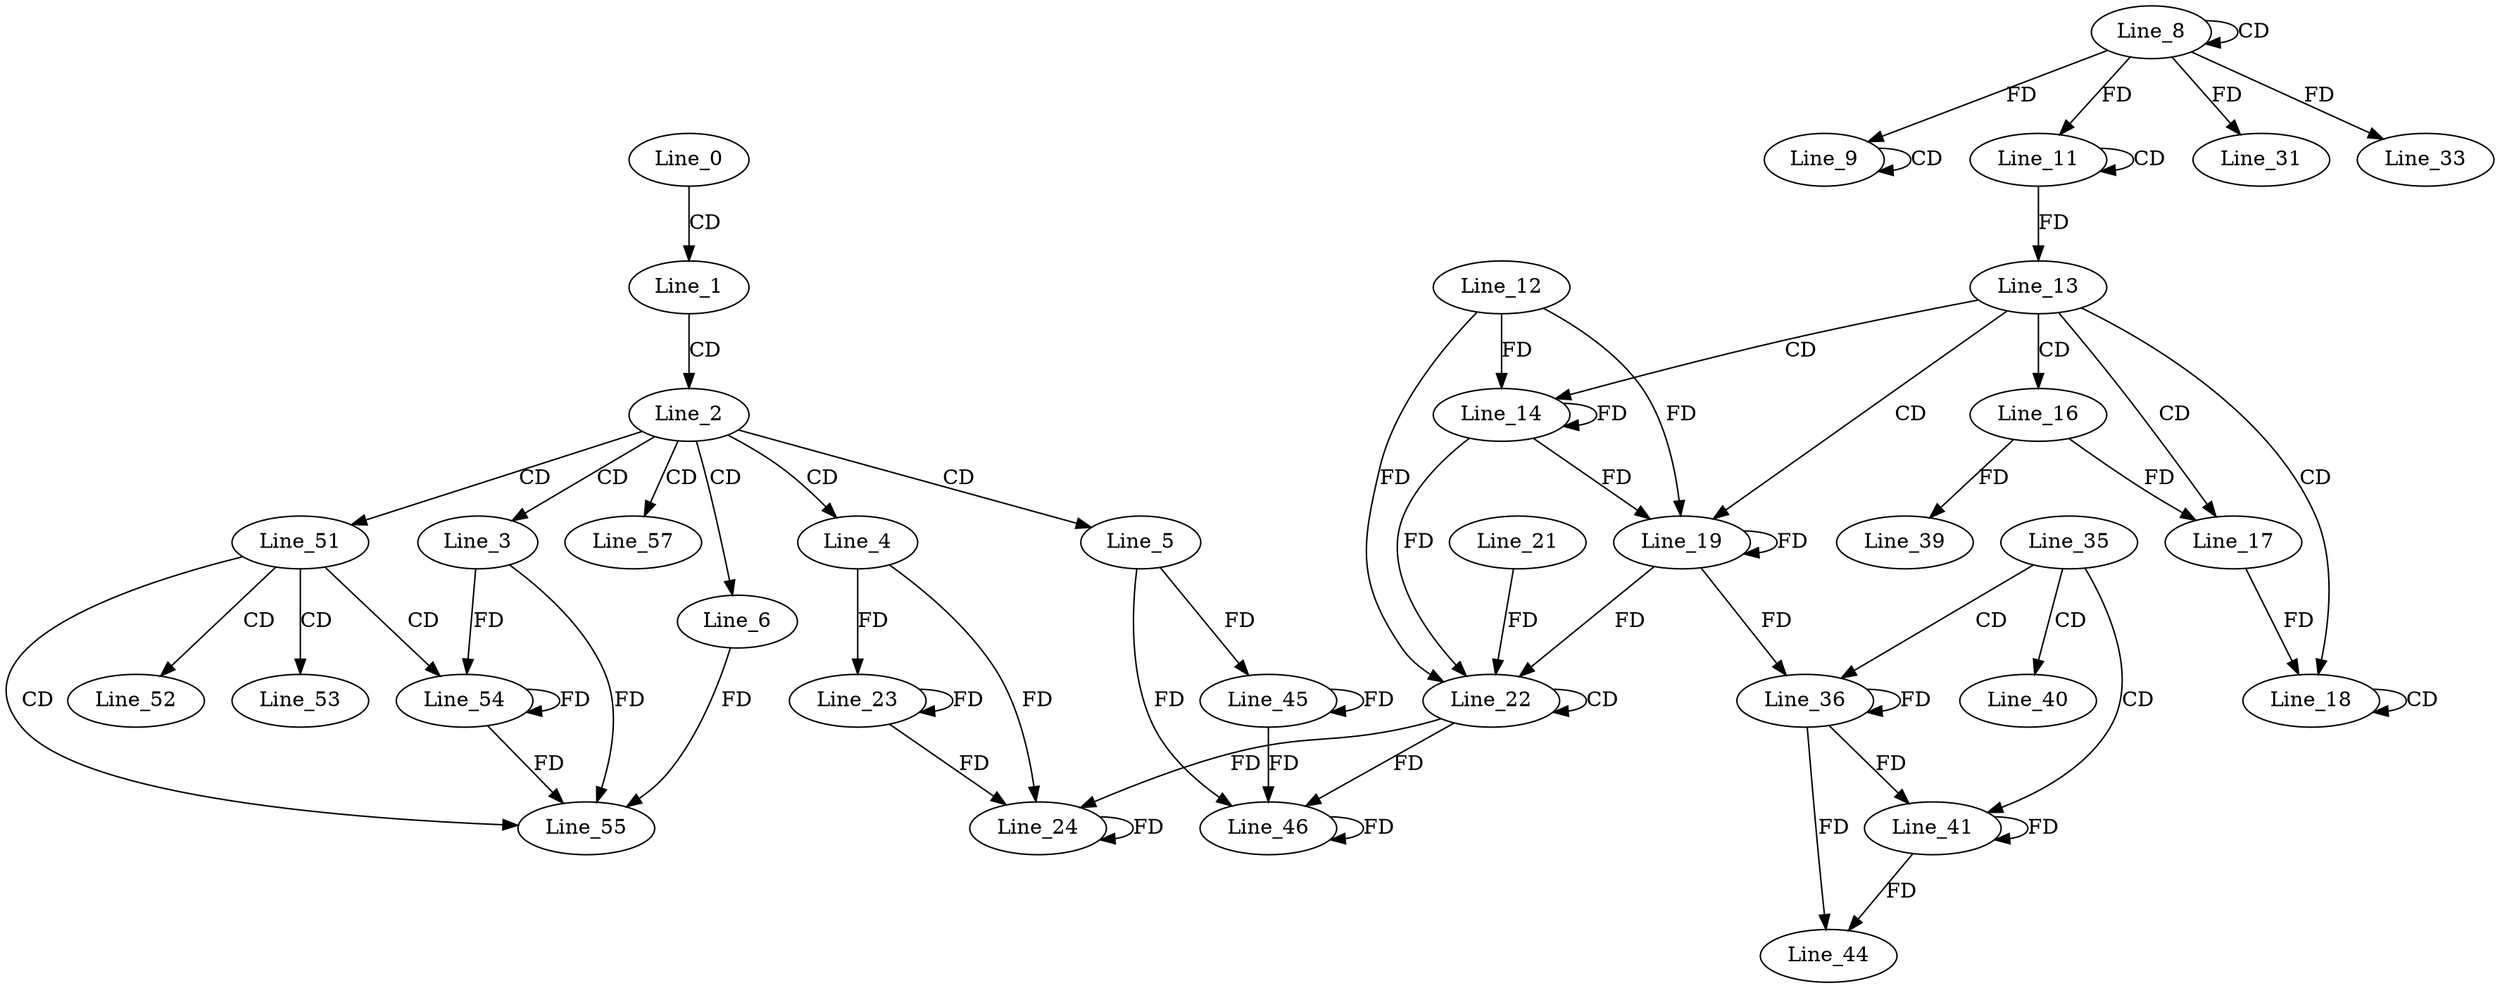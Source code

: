 digraph G {
  Line_0;
  Line_1;
  Line_2;
  Line_3;
  Line_4;
  Line_5;
  Line_6;
  Line_8;
  Line_8;
  Line_9;
  Line_9;
  Line_11;
  Line_11;
  Line_13;
  Line_14;
  Line_12;
  Line_16;
  Line_17;
  Line_17;
  Line_18;
  Line_18;
  Line_19;
  Line_22;
  Line_22;
  Line_21;
  Line_23;
  Line_24;
  Line_24;
  Line_31;
  Line_33;
  Line_35;
  Line_36;
  Line_39;
  Line_40;
  Line_41;
  Line_44;
  Line_45;
  Line_46;
  Line_46;
  Line_51;
  Line_52;
  Line_53;
  Line_54;
  Line_55;
  Line_57;
  Line_0 -> Line_1 [ label="CD" ];
  Line_1 -> Line_2 [ label="CD" ];
  Line_2 -> Line_3 [ label="CD" ];
  Line_2 -> Line_4 [ label="CD" ];
  Line_2 -> Line_5 [ label="CD" ];
  Line_2 -> Line_6 [ label="CD" ];
  Line_8 -> Line_8 [ label="CD" ];
  Line_9 -> Line_9 [ label="CD" ];
  Line_8 -> Line_9 [ label="FD" ];
  Line_11 -> Line_11 [ label="CD" ];
  Line_8 -> Line_11 [ label="FD" ];
  Line_11 -> Line_13 [ label="FD" ];
  Line_13 -> Line_14 [ label="CD" ];
  Line_12 -> Line_14 [ label="FD" ];
  Line_14 -> Line_14 [ label="FD" ];
  Line_13 -> Line_16 [ label="CD" ];
  Line_13 -> Line_17 [ label="CD" ];
  Line_16 -> Line_17 [ label="FD" ];
  Line_13 -> Line_18 [ label="CD" ];
  Line_18 -> Line_18 [ label="CD" ];
  Line_17 -> Line_18 [ label="FD" ];
  Line_13 -> Line_19 [ label="CD" ];
  Line_12 -> Line_19 [ label="FD" ];
  Line_14 -> Line_19 [ label="FD" ];
  Line_19 -> Line_19 [ label="FD" ];
  Line_22 -> Line_22 [ label="CD" ];
  Line_12 -> Line_22 [ label="FD" ];
  Line_14 -> Line_22 [ label="FD" ];
  Line_19 -> Line_22 [ label="FD" ];
  Line_21 -> Line_22 [ label="FD" ];
  Line_4 -> Line_23 [ label="FD" ];
  Line_23 -> Line_23 [ label="FD" ];
  Line_4 -> Line_24 [ label="FD" ];
  Line_23 -> Line_24 [ label="FD" ];
  Line_24 -> Line_24 [ label="FD" ];
  Line_22 -> Line_24 [ label="FD" ];
  Line_8 -> Line_31 [ label="FD" ];
  Line_8 -> Line_33 [ label="FD" ];
  Line_35 -> Line_36 [ label="CD" ];
  Line_19 -> Line_36 [ label="FD" ];
  Line_36 -> Line_36 [ label="FD" ];
  Line_16 -> Line_39 [ label="FD" ];
  Line_35 -> Line_40 [ label="CD" ];
  Line_35 -> Line_41 [ label="CD" ];
  Line_36 -> Line_41 [ label="FD" ];
  Line_41 -> Line_41 [ label="FD" ];
  Line_36 -> Line_44 [ label="FD" ];
  Line_41 -> Line_44 [ label="FD" ];
  Line_5 -> Line_45 [ label="FD" ];
  Line_45 -> Line_45 [ label="FD" ];
  Line_5 -> Line_46 [ label="FD" ];
  Line_45 -> Line_46 [ label="FD" ];
  Line_46 -> Line_46 [ label="FD" ];
  Line_22 -> Line_46 [ label="FD" ];
  Line_2 -> Line_51 [ label="CD" ];
  Line_51 -> Line_52 [ label="CD" ];
  Line_51 -> Line_53 [ label="CD" ];
  Line_51 -> Line_54 [ label="CD" ];
  Line_3 -> Line_54 [ label="FD" ];
  Line_54 -> Line_54 [ label="FD" ];
  Line_51 -> Line_55 [ label="CD" ];
  Line_3 -> Line_55 [ label="FD" ];
  Line_54 -> Line_55 [ label="FD" ];
  Line_6 -> Line_55 [ label="FD" ];
  Line_2 -> Line_57 [ label="CD" ];
}
